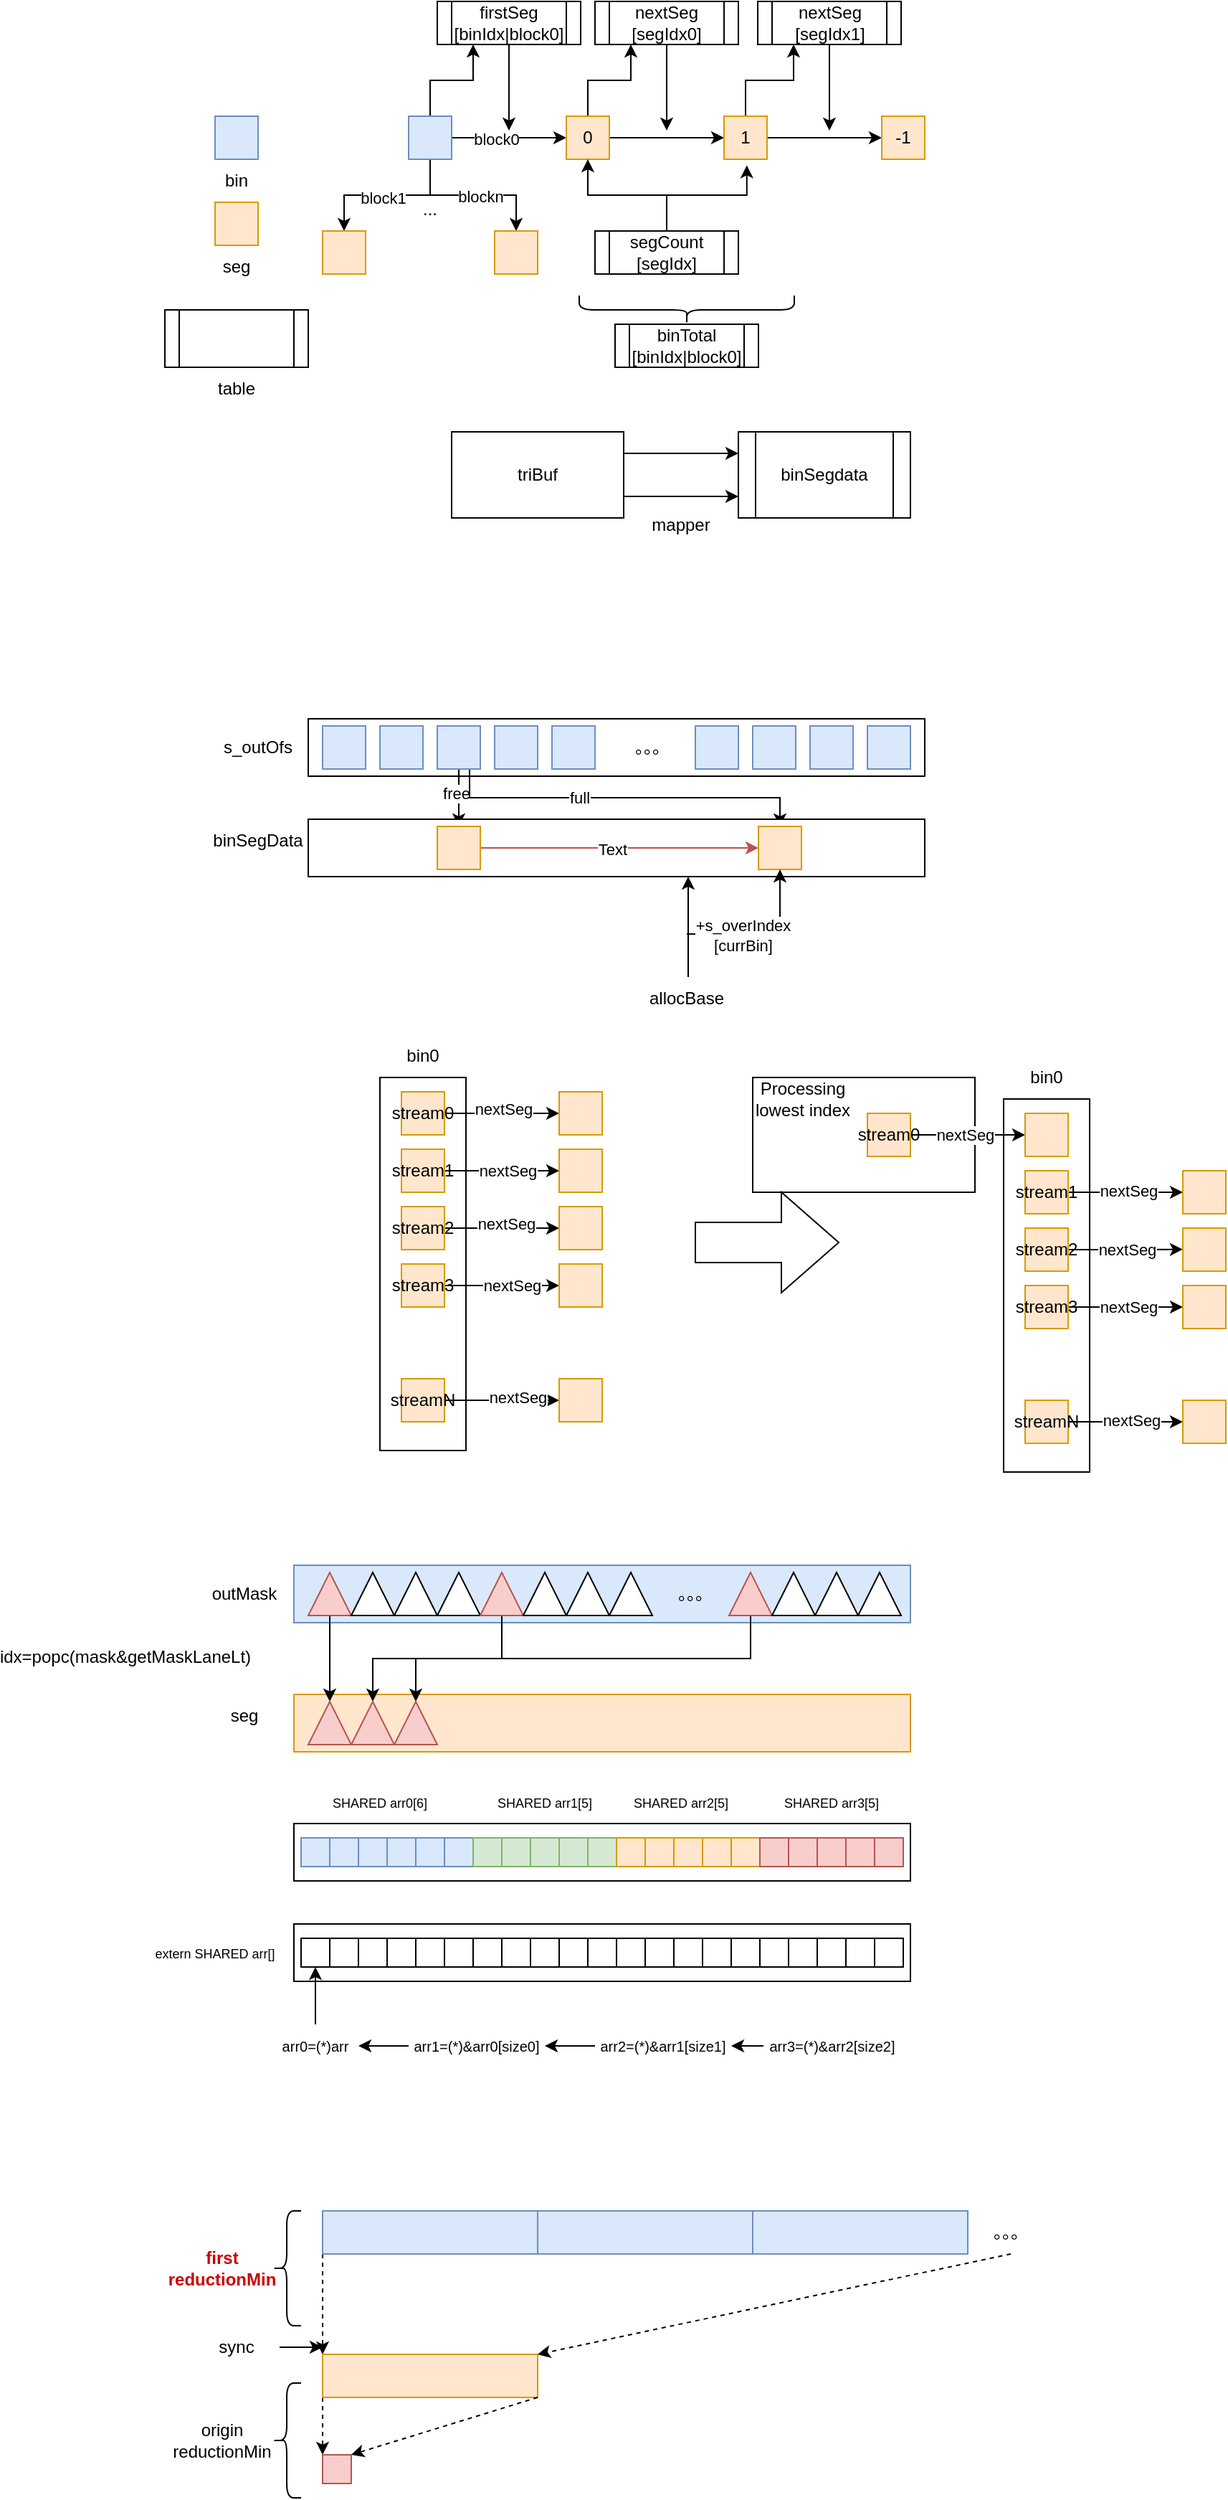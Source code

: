 <mxfile version="24.0.4" type="github">
  <diagram name="第 1 页" id="Jw7tVS_LVLmDtr75cejy">
    <mxGraphModel dx="1692" dy="490" grid="1" gridSize="10" guides="1" tooltips="1" connect="1" arrows="1" fold="1" page="1" pageScale="1" pageWidth="827" pageHeight="1169" math="0" shadow="0">
      <root>
        <mxCell id="0" />
        <mxCell id="1" parent="0" />
        <mxCell id="Td1vDn9h-b1BhkTiUKK3-1" value="" style="rounded=0;whiteSpace=wrap;html=1;fillColor=#ffe6cc;strokeColor=#d79b00;" parent="1" vertex="1">
          <mxGeometry x="90" y="1180" width="430" height="40" as="geometry" />
        </mxCell>
        <mxCell id="SiZdVVhCGkmTTTWQaCTQ-135" value="" style="rounded=0;whiteSpace=wrap;html=1;" parent="1" vertex="1">
          <mxGeometry x="410" y="750" width="155" height="80" as="geometry" />
        </mxCell>
        <mxCell id="SiZdVVhCGkmTTTWQaCTQ-3" value="" style="group" parent="1" vertex="1" connectable="0">
          <mxGeometry x="20" y="80" width="60" height="60" as="geometry" />
        </mxCell>
        <mxCell id="SiZdVVhCGkmTTTWQaCTQ-1" value="" style="rounded=0;whiteSpace=wrap;html=1;fillColor=#dae8fc;strokeColor=#6c8ebf;" parent="SiZdVVhCGkmTTTWQaCTQ-3" vertex="1">
          <mxGeometry x="15" width="30" height="30" as="geometry" />
        </mxCell>
        <mxCell id="SiZdVVhCGkmTTTWQaCTQ-2" value="bin" style="text;html=1;align=center;verticalAlign=middle;whiteSpace=wrap;rounded=0;" parent="SiZdVVhCGkmTTTWQaCTQ-3" vertex="1">
          <mxGeometry y="30" width="60" height="30" as="geometry" />
        </mxCell>
        <mxCell id="SiZdVVhCGkmTTTWQaCTQ-7" value="" style="edgeStyle=orthogonalEdgeStyle;rounded=0;orthogonalLoop=1;jettySize=auto;html=1;" parent="1" source="SiZdVVhCGkmTTTWQaCTQ-4" target="SiZdVVhCGkmTTTWQaCTQ-6" edge="1">
          <mxGeometry relative="1" as="geometry" />
        </mxCell>
        <mxCell id="SiZdVVhCGkmTTTWQaCTQ-15" value="block0" style="edgeLabel;html=1;align=center;verticalAlign=middle;resizable=0;points=[];" parent="SiZdVVhCGkmTTTWQaCTQ-7" vertex="1" connectable="0">
          <mxGeometry x="-0.222" y="-1" relative="1" as="geometry">
            <mxPoint as="offset" />
          </mxGeometry>
        </mxCell>
        <mxCell id="SiZdVVhCGkmTTTWQaCTQ-9" value="" style="edgeStyle=orthogonalEdgeStyle;rounded=0;orthogonalLoop=1;jettySize=auto;html=1;exitX=0.5;exitY=1;exitDx=0;exitDy=0;" parent="1" source="SiZdVVhCGkmTTTWQaCTQ-4" target="SiZdVVhCGkmTTTWQaCTQ-8" edge="1">
          <mxGeometry relative="1" as="geometry" />
        </mxCell>
        <mxCell id="SiZdVVhCGkmTTTWQaCTQ-17" value="block1" style="edgeLabel;html=1;align=center;verticalAlign=middle;resizable=0;points=[];" parent="SiZdVVhCGkmTTTWQaCTQ-9" vertex="1" connectable="0">
          <mxGeometry x="0.055" y="2" relative="1" as="geometry">
            <mxPoint as="offset" />
          </mxGeometry>
        </mxCell>
        <mxCell id="SiZdVVhCGkmTTTWQaCTQ-11" style="edgeStyle=orthogonalEdgeStyle;rounded=0;orthogonalLoop=1;jettySize=auto;html=1;exitX=0.5;exitY=1;exitDx=0;exitDy=0;entryX=0.5;entryY=0;entryDx=0;entryDy=0;" parent="1" source="SiZdVVhCGkmTTTWQaCTQ-4" target="SiZdVVhCGkmTTTWQaCTQ-10" edge="1">
          <mxGeometry relative="1" as="geometry" />
        </mxCell>
        <mxCell id="SiZdVVhCGkmTTTWQaCTQ-16" value="blockn" style="edgeLabel;html=1;align=center;verticalAlign=middle;resizable=0;points=[];" parent="SiZdVVhCGkmTTTWQaCTQ-11" vertex="1" connectable="0">
          <mxGeometry x="0.084" y="-1" relative="1" as="geometry">
            <mxPoint as="offset" />
          </mxGeometry>
        </mxCell>
        <mxCell id="SiZdVVhCGkmTTTWQaCTQ-28" style="edgeStyle=orthogonalEdgeStyle;rounded=0;orthogonalLoop=1;jettySize=auto;html=1;exitX=0.5;exitY=0;exitDx=0;exitDy=0;entryX=0.25;entryY=1;entryDx=0;entryDy=0;" parent="1" source="SiZdVVhCGkmTTTWQaCTQ-4" target="SiZdVVhCGkmTTTWQaCTQ-23" edge="1">
          <mxGeometry relative="1" as="geometry" />
        </mxCell>
        <mxCell id="SiZdVVhCGkmTTTWQaCTQ-4" value="" style="rounded=0;whiteSpace=wrap;html=1;fillColor=#dae8fc;strokeColor=#6c8ebf;" parent="1" vertex="1">
          <mxGeometry x="170" y="80" width="30" height="30" as="geometry" />
        </mxCell>
        <mxCell id="SiZdVVhCGkmTTTWQaCTQ-20" value="" style="edgeStyle=orthogonalEdgeStyle;rounded=0;orthogonalLoop=1;jettySize=auto;html=1;" parent="1" source="SiZdVVhCGkmTTTWQaCTQ-6" target="SiZdVVhCGkmTTTWQaCTQ-19" edge="1">
          <mxGeometry relative="1" as="geometry" />
        </mxCell>
        <mxCell id="SiZdVVhCGkmTTTWQaCTQ-30" style="edgeStyle=orthogonalEdgeStyle;rounded=0;orthogonalLoop=1;jettySize=auto;html=1;exitX=0.5;exitY=0;exitDx=0;exitDy=0;entryX=0.25;entryY=1;entryDx=0;entryDy=0;" parent="1" source="SiZdVVhCGkmTTTWQaCTQ-6" target="SiZdVVhCGkmTTTWQaCTQ-29" edge="1">
          <mxGeometry relative="1" as="geometry" />
        </mxCell>
        <mxCell id="SiZdVVhCGkmTTTWQaCTQ-6" value="0" style="rounded=0;whiteSpace=wrap;html=1;fillColor=#ffe6cc;strokeColor=#d79b00;" parent="1" vertex="1">
          <mxGeometry x="280" y="80" width="30" height="30" as="geometry" />
        </mxCell>
        <mxCell id="SiZdVVhCGkmTTTWQaCTQ-8" value="" style="rounded=0;whiteSpace=wrap;html=1;fillColor=#ffe6cc;strokeColor=#d79b00;" parent="1" vertex="1">
          <mxGeometry x="110" y="160" width="30" height="30" as="geometry" />
        </mxCell>
        <mxCell id="SiZdVVhCGkmTTTWQaCTQ-10" value="" style="rounded=0;whiteSpace=wrap;html=1;fillColor=#ffe6cc;strokeColor=#d79b00;" parent="1" vertex="1">
          <mxGeometry x="230" y="160" width="30" height="30" as="geometry" />
        </mxCell>
        <mxCell id="SiZdVVhCGkmTTTWQaCTQ-13" value="" style="rounded=0;whiteSpace=wrap;html=1;fillColor=#ffe6cc;strokeColor=#d79b00;" parent="1" vertex="1">
          <mxGeometry x="35" y="140" width="30" height="30" as="geometry" />
        </mxCell>
        <mxCell id="SiZdVVhCGkmTTTWQaCTQ-14" value="seg" style="text;html=1;align=center;verticalAlign=middle;whiteSpace=wrap;rounded=0;" parent="1" vertex="1">
          <mxGeometry x="20" y="170" width="60" height="30" as="geometry" />
        </mxCell>
        <mxCell id="SiZdVVhCGkmTTTWQaCTQ-18" value="..." style="text;html=1;align=center;verticalAlign=middle;whiteSpace=wrap;rounded=0;" parent="1" vertex="1">
          <mxGeometry x="155" y="130" width="60" height="30" as="geometry" />
        </mxCell>
        <mxCell id="SiZdVVhCGkmTTTWQaCTQ-22" value="" style="edgeStyle=orthogonalEdgeStyle;rounded=0;orthogonalLoop=1;jettySize=auto;html=1;" parent="1" source="SiZdVVhCGkmTTTWQaCTQ-19" target="SiZdVVhCGkmTTTWQaCTQ-21" edge="1">
          <mxGeometry relative="1" as="geometry" />
        </mxCell>
        <mxCell id="SiZdVVhCGkmTTTWQaCTQ-33" style="edgeStyle=orthogonalEdgeStyle;rounded=0;orthogonalLoop=1;jettySize=auto;html=1;exitX=0.5;exitY=0;exitDx=0;exitDy=0;entryX=0.25;entryY=1;entryDx=0;entryDy=0;" parent="1" source="SiZdVVhCGkmTTTWQaCTQ-19" target="SiZdVVhCGkmTTTWQaCTQ-32" edge="1">
          <mxGeometry relative="1" as="geometry" />
        </mxCell>
        <mxCell id="SiZdVVhCGkmTTTWQaCTQ-19" value="1" style="rounded=0;whiteSpace=wrap;html=1;fillColor=#ffe6cc;strokeColor=#d79b00;" parent="1" vertex="1">
          <mxGeometry x="390" y="80" width="30" height="30" as="geometry" />
        </mxCell>
        <mxCell id="SiZdVVhCGkmTTTWQaCTQ-21" value="-1" style="rounded=0;whiteSpace=wrap;html=1;fillColor=#ffe6cc;strokeColor=#d79b00;" parent="1" vertex="1">
          <mxGeometry x="500" y="80" width="30" height="30" as="geometry" />
        </mxCell>
        <mxCell id="SiZdVVhCGkmTTTWQaCTQ-24" style="edgeStyle=orthogonalEdgeStyle;rounded=0;orthogonalLoop=1;jettySize=auto;html=1;" parent="1" source="SiZdVVhCGkmTTTWQaCTQ-23" edge="1">
          <mxGeometry relative="1" as="geometry">
            <mxPoint x="240" y="90" as="targetPoint" />
          </mxGeometry>
        </mxCell>
        <mxCell id="SiZdVVhCGkmTTTWQaCTQ-23" value="firstSeg&lt;br&gt;[binIdx|block0]" style="shape=process;whiteSpace=wrap;html=1;backgroundOutline=1;" parent="1" vertex="1">
          <mxGeometry x="190" width="100" height="30" as="geometry" />
        </mxCell>
        <mxCell id="SiZdVVhCGkmTTTWQaCTQ-31" style="edgeStyle=orthogonalEdgeStyle;rounded=0;orthogonalLoop=1;jettySize=auto;html=1;exitX=0.5;exitY=1;exitDx=0;exitDy=0;" parent="1" source="SiZdVVhCGkmTTTWQaCTQ-29" edge="1">
          <mxGeometry relative="1" as="geometry">
            <mxPoint x="350" y="90" as="targetPoint" />
          </mxGeometry>
        </mxCell>
        <mxCell id="SiZdVVhCGkmTTTWQaCTQ-29" value="nextSeg&lt;br&gt;[segIdx0]" style="shape=process;whiteSpace=wrap;html=1;backgroundOutline=1;" parent="1" vertex="1">
          <mxGeometry x="300" width="100" height="30" as="geometry" />
        </mxCell>
        <mxCell id="SiZdVVhCGkmTTTWQaCTQ-34" style="edgeStyle=orthogonalEdgeStyle;rounded=0;orthogonalLoop=1;jettySize=auto;html=1;" parent="1" source="SiZdVVhCGkmTTTWQaCTQ-32" edge="1">
          <mxGeometry relative="1" as="geometry">
            <mxPoint x="463.5" y="90" as="targetPoint" />
          </mxGeometry>
        </mxCell>
        <mxCell id="SiZdVVhCGkmTTTWQaCTQ-32" value="nextSeg&lt;br&gt;[segIdx1]" style="shape=process;whiteSpace=wrap;html=1;backgroundOutline=1;" parent="1" vertex="1">
          <mxGeometry x="413.5" width="100" height="30" as="geometry" />
        </mxCell>
        <mxCell id="SiZdVVhCGkmTTTWQaCTQ-36" style="edgeStyle=orthogonalEdgeStyle;rounded=0;orthogonalLoop=1;jettySize=auto;html=1;entryX=0.5;entryY=1;entryDx=0;entryDy=0;" parent="1" source="SiZdVVhCGkmTTTWQaCTQ-35" target="SiZdVVhCGkmTTTWQaCTQ-6" edge="1">
          <mxGeometry relative="1" as="geometry" />
        </mxCell>
        <mxCell id="SiZdVVhCGkmTTTWQaCTQ-35" value="segCount&lt;br&gt;[segIdx]" style="shape=process;whiteSpace=wrap;html=1;backgroundOutline=1;" parent="1" vertex="1">
          <mxGeometry x="300" y="160" width="100" height="30" as="geometry" />
        </mxCell>
        <mxCell id="SiZdVVhCGkmTTTWQaCTQ-37" style="edgeStyle=orthogonalEdgeStyle;rounded=0;orthogonalLoop=1;jettySize=auto;html=1;exitX=0.5;exitY=0;exitDx=0;exitDy=0;entryX=0.529;entryY=1.14;entryDx=0;entryDy=0;entryPerimeter=0;" parent="1" source="SiZdVVhCGkmTTTWQaCTQ-35" target="SiZdVVhCGkmTTTWQaCTQ-19" edge="1">
          <mxGeometry relative="1" as="geometry" />
        </mxCell>
        <mxCell id="SiZdVVhCGkmTTTWQaCTQ-41" value="binTotal&lt;br&gt;[binIdx|block0]" style="shape=process;whiteSpace=wrap;html=1;backgroundOutline=1;" parent="1" vertex="1">
          <mxGeometry x="314" y="225" width="100" height="30" as="geometry" />
        </mxCell>
        <mxCell id="SiZdVVhCGkmTTTWQaCTQ-42" value="" style="shape=curlyBracket;whiteSpace=wrap;html=1;rounded=1;flipH=1;labelPosition=right;verticalLabelPosition=middle;align=left;verticalAlign=middle;rotation=90;" parent="1" vertex="1">
          <mxGeometry x="354" y="140" width="20" height="150" as="geometry" />
        </mxCell>
        <mxCell id="SiZdVVhCGkmTTTWQaCTQ-45" style="edgeStyle=orthogonalEdgeStyle;rounded=0;orthogonalLoop=1;jettySize=auto;html=1;exitX=1;exitY=0.25;exitDx=0;exitDy=0;entryX=0;entryY=0.25;entryDx=0;entryDy=0;" parent="1" source="SiZdVVhCGkmTTTWQaCTQ-43" edge="1">
          <mxGeometry relative="1" as="geometry">
            <mxPoint x="400" y="315" as="targetPoint" />
          </mxGeometry>
        </mxCell>
        <mxCell id="SiZdVVhCGkmTTTWQaCTQ-46" style="edgeStyle=orthogonalEdgeStyle;rounded=0;orthogonalLoop=1;jettySize=auto;html=1;exitX=1;exitY=0.75;exitDx=0;exitDy=0;" parent="1" source="SiZdVVhCGkmTTTWQaCTQ-43" edge="1">
          <mxGeometry relative="1" as="geometry">
            <mxPoint x="400" y="345" as="targetPoint" />
          </mxGeometry>
        </mxCell>
        <mxCell id="SiZdVVhCGkmTTTWQaCTQ-43" value="triBuf" style="rounded=0;whiteSpace=wrap;html=1;" parent="1" vertex="1">
          <mxGeometry x="200" y="300" width="120" height="60" as="geometry" />
        </mxCell>
        <mxCell id="SiZdVVhCGkmTTTWQaCTQ-47" value="mapper" style="text;html=1;align=center;verticalAlign=middle;whiteSpace=wrap;rounded=0;" parent="1" vertex="1">
          <mxGeometry x="330" y="350" width="60" height="30" as="geometry" />
        </mxCell>
        <mxCell id="SiZdVVhCGkmTTTWQaCTQ-48" value="binSegdata" style="shape=process;whiteSpace=wrap;html=1;backgroundOutline=1;" parent="1" vertex="1">
          <mxGeometry x="400" y="300" width="120" height="60" as="geometry" />
        </mxCell>
        <mxCell id="SiZdVVhCGkmTTTWQaCTQ-49" value="" style="shape=process;whiteSpace=wrap;html=1;backgroundOutline=1;" parent="1" vertex="1">
          <mxGeometry y="215" width="100" height="40" as="geometry" />
        </mxCell>
        <mxCell id="SiZdVVhCGkmTTTWQaCTQ-50" value="table" style="text;html=1;align=center;verticalAlign=middle;whiteSpace=wrap;rounded=0;" parent="1" vertex="1">
          <mxGeometry x="20" y="255" width="60" height="30" as="geometry" />
        </mxCell>
        <mxCell id="SiZdVVhCGkmTTTWQaCTQ-51" value="" style="rounded=0;whiteSpace=wrap;html=1;fillColor=#dae8fc;strokeColor=#6c8ebf;" parent="1" vertex="1">
          <mxGeometry x="90" y="1090" width="430" height="40" as="geometry" />
        </mxCell>
        <mxCell id="Td1vDn9h-b1BhkTiUKK3-6" style="edgeStyle=orthogonalEdgeStyle;rounded=0;orthogonalLoop=1;jettySize=auto;html=1;exitX=0;exitY=0.5;exitDx=0;exitDy=0;entryX=1;entryY=0.5;entryDx=0;entryDy=0;" parent="1" source="SiZdVVhCGkmTTTWQaCTQ-52" target="Td1vDn9h-b1BhkTiUKK3-2" edge="1">
          <mxGeometry relative="1" as="geometry" />
        </mxCell>
        <mxCell id="SiZdVVhCGkmTTTWQaCTQ-52" value="" style="triangle;whiteSpace=wrap;html=1;rotation=-90;fillColor=#f8cecc;strokeColor=#b85450;" parent="1" vertex="1">
          <mxGeometry x="100" y="1095" width="30" height="30" as="geometry" />
        </mxCell>
        <mxCell id="SiZdVVhCGkmTTTWQaCTQ-53" value="" style="triangle;whiteSpace=wrap;html=1;rotation=-90;" parent="1" vertex="1">
          <mxGeometry x="130" y="1095" width="30" height="30" as="geometry" />
        </mxCell>
        <mxCell id="SiZdVVhCGkmTTTWQaCTQ-54" value="" style="triangle;whiteSpace=wrap;html=1;rotation=-90;" parent="1" vertex="1">
          <mxGeometry x="160" y="1095" width="30" height="30" as="geometry" />
        </mxCell>
        <mxCell id="SiZdVVhCGkmTTTWQaCTQ-55" value="" style="triangle;whiteSpace=wrap;html=1;rotation=-90;" parent="1" vertex="1">
          <mxGeometry x="190" y="1095" width="30" height="30" as="geometry" />
        </mxCell>
        <mxCell id="Td1vDn9h-b1BhkTiUKK3-7" style="edgeStyle=orthogonalEdgeStyle;rounded=0;orthogonalLoop=1;jettySize=auto;html=1;exitX=0;exitY=0.5;exitDx=0;exitDy=0;entryX=1;entryY=0.5;entryDx=0;entryDy=0;" parent="1" source="SiZdVVhCGkmTTTWQaCTQ-56" target="Td1vDn9h-b1BhkTiUKK3-3" edge="1">
          <mxGeometry relative="1" as="geometry" />
        </mxCell>
        <mxCell id="SiZdVVhCGkmTTTWQaCTQ-56" value="" style="triangle;whiteSpace=wrap;html=1;rotation=-90;fillColor=#f8cecc;strokeColor=#b85450;" parent="1" vertex="1">
          <mxGeometry x="220" y="1095" width="30" height="30" as="geometry" />
        </mxCell>
        <mxCell id="SiZdVVhCGkmTTTWQaCTQ-57" value="" style="triangle;whiteSpace=wrap;html=1;rotation=-90;" parent="1" vertex="1">
          <mxGeometry x="250" y="1095" width="30" height="30" as="geometry" />
        </mxCell>
        <mxCell id="SiZdVVhCGkmTTTWQaCTQ-58" value="" style="triangle;whiteSpace=wrap;html=1;rotation=-90;" parent="1" vertex="1">
          <mxGeometry x="280" y="1095" width="30" height="30" as="geometry" />
        </mxCell>
        <mxCell id="SiZdVVhCGkmTTTWQaCTQ-59" value="" style="triangle;whiteSpace=wrap;html=1;rotation=-90;" parent="1" vertex="1">
          <mxGeometry x="310" y="1095" width="30" height="30" as="geometry" />
        </mxCell>
        <mxCell id="Td1vDn9h-b1BhkTiUKK3-8" style="edgeStyle=orthogonalEdgeStyle;rounded=0;orthogonalLoop=1;jettySize=auto;html=1;exitX=0;exitY=0.5;exitDx=0;exitDy=0;entryX=1;entryY=0.5;entryDx=0;entryDy=0;" parent="1" source="SiZdVVhCGkmTTTWQaCTQ-60" target="Td1vDn9h-b1BhkTiUKK3-4" edge="1">
          <mxGeometry relative="1" as="geometry" />
        </mxCell>
        <mxCell id="SiZdVVhCGkmTTTWQaCTQ-60" value="" style="triangle;whiteSpace=wrap;html=1;rotation=-90;fillColor=#f8cecc;strokeColor=#b85450;" parent="1" vertex="1">
          <mxGeometry x="393.5" y="1095" width="30" height="30" as="geometry" />
        </mxCell>
        <mxCell id="SiZdVVhCGkmTTTWQaCTQ-61" value="" style="triangle;whiteSpace=wrap;html=1;rotation=-90;" parent="1" vertex="1">
          <mxGeometry x="423.5" y="1095" width="30" height="30" as="geometry" />
        </mxCell>
        <mxCell id="SiZdVVhCGkmTTTWQaCTQ-62" value="" style="triangle;whiteSpace=wrap;html=1;rotation=-90;" parent="1" vertex="1">
          <mxGeometry x="453.5" y="1095" width="30" height="30" as="geometry" />
        </mxCell>
        <mxCell id="SiZdVVhCGkmTTTWQaCTQ-63" value="" style="triangle;whiteSpace=wrap;html=1;rotation=-90;" parent="1" vertex="1">
          <mxGeometry x="483.5" y="1095" width="30" height="30" as="geometry" />
        </mxCell>
        <mxCell id="SiZdVVhCGkmTTTWQaCTQ-64" value="。。。" style="text;html=1;align=center;verticalAlign=middle;whiteSpace=wrap;rounded=0;" parent="1" vertex="1">
          <mxGeometry x="340" y="1095" width="60" height="30" as="geometry" />
        </mxCell>
        <mxCell id="SiZdVVhCGkmTTTWQaCTQ-65" value="" style="rounded=0;whiteSpace=wrap;html=1;" parent="1" vertex="1">
          <mxGeometry x="100" y="500" width="430" height="40" as="geometry" />
        </mxCell>
        <mxCell id="SiZdVVhCGkmTTTWQaCTQ-66" value="" style="rounded=0;whiteSpace=wrap;html=1;fillColor=#dae8fc;strokeColor=#6c8ebf;" parent="1" vertex="1">
          <mxGeometry x="110" y="505" width="30" height="30" as="geometry" />
        </mxCell>
        <mxCell id="SiZdVVhCGkmTTTWQaCTQ-67" value="" style="rounded=0;whiteSpace=wrap;html=1;fillColor=#dae8fc;strokeColor=#6c8ebf;" parent="1" vertex="1">
          <mxGeometry x="150" y="505" width="30" height="30" as="geometry" />
        </mxCell>
        <mxCell id="SiZdVVhCGkmTTTWQaCTQ-83" style="edgeStyle=orthogonalEdgeStyle;rounded=0;orthogonalLoop=1;jettySize=auto;html=1;exitX=0.5;exitY=1;exitDx=0;exitDy=0;entryX=0.5;entryY=0;entryDx=0;entryDy=0;" parent="1" source="SiZdVVhCGkmTTTWQaCTQ-68" target="SiZdVVhCGkmTTTWQaCTQ-81" edge="1">
          <mxGeometry relative="1" as="geometry" />
        </mxCell>
        <mxCell id="SiZdVVhCGkmTTTWQaCTQ-85" value="free" style="edgeLabel;html=1;align=center;verticalAlign=middle;resizable=0;points=[];" parent="SiZdVVhCGkmTTTWQaCTQ-83" vertex="1" connectable="0">
          <mxGeometry x="-0.159" y="-2" relative="1" as="geometry">
            <mxPoint as="offset" />
          </mxGeometry>
        </mxCell>
        <mxCell id="SiZdVVhCGkmTTTWQaCTQ-84" style="edgeStyle=orthogonalEdgeStyle;rounded=0;orthogonalLoop=1;jettySize=auto;html=1;exitX=0.75;exitY=1;exitDx=0;exitDy=0;entryX=0.5;entryY=0;entryDx=0;entryDy=0;" parent="1" source="SiZdVVhCGkmTTTWQaCTQ-68" target="SiZdVVhCGkmTTTWQaCTQ-82" edge="1">
          <mxGeometry relative="1" as="geometry" />
        </mxCell>
        <mxCell id="SiZdVVhCGkmTTTWQaCTQ-86" value="full" style="edgeLabel;html=1;align=center;verticalAlign=middle;resizable=0;points=[];" parent="SiZdVVhCGkmTTTWQaCTQ-84" vertex="1" connectable="0">
          <mxGeometry x="-0.252" relative="1" as="geometry">
            <mxPoint as="offset" />
          </mxGeometry>
        </mxCell>
        <mxCell id="SiZdVVhCGkmTTTWQaCTQ-68" value="" style="rounded=0;whiteSpace=wrap;html=1;fillColor=#dae8fc;strokeColor=#6c8ebf;" parent="1" vertex="1">
          <mxGeometry x="190" y="505" width="30" height="30" as="geometry" />
        </mxCell>
        <mxCell id="SiZdVVhCGkmTTTWQaCTQ-69" value="" style="rounded=0;whiteSpace=wrap;html=1;fillColor=#dae8fc;strokeColor=#6c8ebf;" parent="1" vertex="1">
          <mxGeometry x="230" y="505" width="30" height="30" as="geometry" />
        </mxCell>
        <mxCell id="SiZdVVhCGkmTTTWQaCTQ-70" value="" style="rounded=0;whiteSpace=wrap;html=1;fillColor=#dae8fc;strokeColor=#6c8ebf;" parent="1" vertex="1">
          <mxGeometry x="270" y="505" width="30" height="30" as="geometry" />
        </mxCell>
        <mxCell id="SiZdVVhCGkmTTTWQaCTQ-71" value="。。。" style="text;html=1;align=center;verticalAlign=middle;whiteSpace=wrap;rounded=0;" parent="1" vertex="1">
          <mxGeometry x="310" y="505" width="60" height="30" as="geometry" />
        </mxCell>
        <mxCell id="SiZdVVhCGkmTTTWQaCTQ-75" value="" style="rounded=0;whiteSpace=wrap;html=1;fillColor=#dae8fc;strokeColor=#6c8ebf;" parent="1" vertex="1">
          <mxGeometry x="370" y="505" width="30" height="30" as="geometry" />
        </mxCell>
        <mxCell id="SiZdVVhCGkmTTTWQaCTQ-76" value="" style="rounded=0;whiteSpace=wrap;html=1;fillColor=#dae8fc;strokeColor=#6c8ebf;" parent="1" vertex="1">
          <mxGeometry x="410" y="505" width="30" height="30" as="geometry" />
        </mxCell>
        <mxCell id="SiZdVVhCGkmTTTWQaCTQ-77" value="" style="rounded=0;whiteSpace=wrap;html=1;fillColor=#dae8fc;strokeColor=#6c8ebf;" parent="1" vertex="1">
          <mxGeometry x="450" y="505" width="30" height="30" as="geometry" />
        </mxCell>
        <mxCell id="SiZdVVhCGkmTTTWQaCTQ-78" value="" style="rounded=0;whiteSpace=wrap;html=1;fillColor=#dae8fc;strokeColor=#6c8ebf;" parent="1" vertex="1">
          <mxGeometry x="490" y="505" width="30" height="30" as="geometry" />
        </mxCell>
        <mxCell id="SiZdVVhCGkmTTTWQaCTQ-80" value="" style="rounded=0;whiteSpace=wrap;html=1;" parent="1" vertex="1">
          <mxGeometry x="100" y="570" width="430" height="40" as="geometry" />
        </mxCell>
        <mxCell id="SiZdVVhCGkmTTTWQaCTQ-160" style="edgeStyle=orthogonalEdgeStyle;rounded=0;orthogonalLoop=1;jettySize=auto;html=1;exitX=1;exitY=0.5;exitDx=0;exitDy=0;fillColor=#f8cecc;strokeColor=#b85450;" parent="1" source="SiZdVVhCGkmTTTWQaCTQ-81" target="SiZdVVhCGkmTTTWQaCTQ-82" edge="1">
          <mxGeometry relative="1" as="geometry" />
        </mxCell>
        <mxCell id="SiZdVVhCGkmTTTWQaCTQ-161" value="Text" style="edgeLabel;html=1;align=center;verticalAlign=middle;resizable=0;points=[];" parent="SiZdVVhCGkmTTTWQaCTQ-160" vertex="1" connectable="0">
          <mxGeometry x="-0.051" y="-1" relative="1" as="geometry">
            <mxPoint as="offset" />
          </mxGeometry>
        </mxCell>
        <mxCell id="SiZdVVhCGkmTTTWQaCTQ-81" value="" style="rounded=0;whiteSpace=wrap;html=1;fillColor=#ffe6cc;strokeColor=#d79b00;" parent="1" vertex="1">
          <mxGeometry x="190" y="575" width="30" height="30" as="geometry" />
        </mxCell>
        <mxCell id="SiZdVVhCGkmTTTWQaCTQ-82" value="" style="rounded=0;whiteSpace=wrap;html=1;fillColor=#ffe6cc;strokeColor=#d79b00;" parent="1" vertex="1">
          <mxGeometry x="414" y="575" width="30" height="30" as="geometry" />
        </mxCell>
        <mxCell id="SiZdVVhCGkmTTTWQaCTQ-87" value="" style="endArrow=classic;html=1;rounded=0;" parent="1" edge="1">
          <mxGeometry width="50" height="50" relative="1" as="geometry">
            <mxPoint x="365" y="680" as="sourcePoint" />
            <mxPoint x="365" y="610" as="targetPoint" />
          </mxGeometry>
        </mxCell>
        <mxCell id="SiZdVVhCGkmTTTWQaCTQ-90" style="edgeStyle=orthogonalEdgeStyle;rounded=0;orthogonalLoop=1;jettySize=auto;html=1;" parent="1" target="SiZdVVhCGkmTTTWQaCTQ-82" edge="1">
          <mxGeometry relative="1" as="geometry">
            <mxPoint x="364" y="650" as="sourcePoint" />
          </mxGeometry>
        </mxCell>
        <mxCell id="SiZdVVhCGkmTTTWQaCTQ-91" value="+s_overIndex&lt;br&gt;[currBin]" style="edgeLabel;html=1;align=center;verticalAlign=middle;resizable=0;points=[];" parent="SiZdVVhCGkmTTTWQaCTQ-90" vertex="1" connectable="0">
          <mxGeometry x="-0.29" relative="1" as="geometry">
            <mxPoint as="offset" />
          </mxGeometry>
        </mxCell>
        <mxCell id="SiZdVVhCGkmTTTWQaCTQ-88" value="allocBase" style="text;html=1;align=center;verticalAlign=middle;whiteSpace=wrap;rounded=0;" parent="1" vertex="1">
          <mxGeometry x="334" y="680" width="60" height="30" as="geometry" />
        </mxCell>
        <mxCell id="SiZdVVhCGkmTTTWQaCTQ-92" value="binSegData" style="text;html=1;align=center;verticalAlign=middle;whiteSpace=wrap;rounded=0;" parent="1" vertex="1">
          <mxGeometry x="35" y="570" width="60" height="30" as="geometry" />
        </mxCell>
        <mxCell id="SiZdVVhCGkmTTTWQaCTQ-93" value="s_outOfs" style="text;html=1;align=center;verticalAlign=middle;whiteSpace=wrap;rounded=0;" parent="1" vertex="1">
          <mxGeometry x="35" y="505" width="60" height="30" as="geometry" />
        </mxCell>
        <mxCell id="SiZdVVhCGkmTTTWQaCTQ-94" value="" style="rounded=0;whiteSpace=wrap;html=1;" parent="1" vertex="1">
          <mxGeometry x="150" y="750" width="60" height="260" as="geometry" />
        </mxCell>
        <mxCell id="SiZdVVhCGkmTTTWQaCTQ-95" value="bin0" style="text;html=1;align=center;verticalAlign=middle;whiteSpace=wrap;rounded=0;" parent="1" vertex="1">
          <mxGeometry x="150" y="720" width="60" height="30" as="geometry" />
        </mxCell>
        <mxCell id="SiZdVVhCGkmTTTWQaCTQ-104" value="" style="edgeStyle=orthogonalEdgeStyle;rounded=0;orthogonalLoop=1;jettySize=auto;html=1;" parent="1" source="SiZdVVhCGkmTTTWQaCTQ-96" target="SiZdVVhCGkmTTTWQaCTQ-103" edge="1">
          <mxGeometry relative="1" as="geometry" />
        </mxCell>
        <mxCell id="SiZdVVhCGkmTTTWQaCTQ-164" value="nextSeg" style="edgeLabel;html=1;align=center;verticalAlign=middle;resizable=0;points=[];" parent="SiZdVVhCGkmTTTWQaCTQ-104" vertex="1" connectable="0">
          <mxGeometry x="0.014" y="3" relative="1" as="geometry">
            <mxPoint as="offset" />
          </mxGeometry>
        </mxCell>
        <mxCell id="SiZdVVhCGkmTTTWQaCTQ-96" value="stream0" style="rounded=0;whiteSpace=wrap;html=1;fillColor=#ffe6cc;strokeColor=#d79b00;" parent="1" vertex="1">
          <mxGeometry x="165" y="760" width="30" height="30" as="geometry" />
        </mxCell>
        <mxCell id="SiZdVVhCGkmTTTWQaCTQ-109" style="edgeStyle=orthogonalEdgeStyle;rounded=0;orthogonalLoop=1;jettySize=auto;html=1;" parent="1" source="SiZdVVhCGkmTTTWQaCTQ-97" target="SiZdVVhCGkmTTTWQaCTQ-108" edge="1">
          <mxGeometry relative="1" as="geometry" />
        </mxCell>
        <mxCell id="SiZdVVhCGkmTTTWQaCTQ-165" value="nextSeg" style="edgeLabel;html=1;align=center;verticalAlign=middle;resizable=0;points=[];" parent="SiZdVVhCGkmTTTWQaCTQ-109" vertex="1" connectable="0">
          <mxGeometry x="0.1" relative="1" as="geometry">
            <mxPoint as="offset" />
          </mxGeometry>
        </mxCell>
        <mxCell id="SiZdVVhCGkmTTTWQaCTQ-97" value="stream1" style="rounded=0;whiteSpace=wrap;html=1;fillColor=#ffe6cc;strokeColor=#d79b00;" parent="1" vertex="1">
          <mxGeometry x="165" y="800" width="30" height="30" as="geometry" />
        </mxCell>
        <mxCell id="SiZdVVhCGkmTTTWQaCTQ-110" style="edgeStyle=orthogonalEdgeStyle;rounded=0;orthogonalLoop=1;jettySize=auto;html=1;exitX=1;exitY=0.5;exitDx=0;exitDy=0;entryX=0;entryY=0.5;entryDx=0;entryDy=0;" parent="1" source="SiZdVVhCGkmTTTWQaCTQ-98" target="SiZdVVhCGkmTTTWQaCTQ-111" edge="1">
          <mxGeometry relative="1" as="geometry">
            <mxPoint x="270" y="855" as="targetPoint" />
          </mxGeometry>
        </mxCell>
        <mxCell id="SiZdVVhCGkmTTTWQaCTQ-166" value="nextSeg" style="edgeLabel;html=1;align=center;verticalAlign=middle;resizable=0;points=[];" parent="SiZdVVhCGkmTTTWQaCTQ-110" vertex="1" connectable="0">
          <mxGeometry x="0.071" y="3" relative="1" as="geometry">
            <mxPoint as="offset" />
          </mxGeometry>
        </mxCell>
        <mxCell id="SiZdVVhCGkmTTTWQaCTQ-98" value="stream2" style="rounded=0;whiteSpace=wrap;html=1;fillColor=#ffe6cc;strokeColor=#d79b00;" parent="1" vertex="1">
          <mxGeometry x="165" y="840" width="30" height="30" as="geometry" />
        </mxCell>
        <mxCell id="SiZdVVhCGkmTTTWQaCTQ-113" style="edgeStyle=orthogonalEdgeStyle;rounded=0;orthogonalLoop=1;jettySize=auto;html=1;" parent="1" source="SiZdVVhCGkmTTTWQaCTQ-99" target="SiZdVVhCGkmTTTWQaCTQ-112" edge="1">
          <mxGeometry relative="1" as="geometry" />
        </mxCell>
        <mxCell id="SiZdVVhCGkmTTTWQaCTQ-167" value="nextSeg" style="edgeLabel;html=1;align=center;verticalAlign=middle;resizable=0;points=[];" parent="SiZdVVhCGkmTTTWQaCTQ-113" vertex="1" connectable="0">
          <mxGeometry x="0.157" relative="1" as="geometry">
            <mxPoint as="offset" />
          </mxGeometry>
        </mxCell>
        <mxCell id="SiZdVVhCGkmTTTWQaCTQ-99" value="stream3" style="rounded=0;whiteSpace=wrap;html=1;fillColor=#ffe6cc;strokeColor=#d79b00;" parent="1" vertex="1">
          <mxGeometry x="165" y="880" width="30" height="30" as="geometry" />
        </mxCell>
        <mxCell id="SiZdVVhCGkmTTTWQaCTQ-115" value="" style="edgeStyle=orthogonalEdgeStyle;rounded=0;orthogonalLoop=1;jettySize=auto;html=1;" parent="1" source="SiZdVVhCGkmTTTWQaCTQ-100" target="SiZdVVhCGkmTTTWQaCTQ-114" edge="1">
          <mxGeometry relative="1" as="geometry" />
        </mxCell>
        <mxCell id="SiZdVVhCGkmTTTWQaCTQ-168" value="nextSeg" style="edgeLabel;html=1;align=center;verticalAlign=middle;resizable=0;points=[];" parent="SiZdVVhCGkmTTTWQaCTQ-115" vertex="1" connectable="0">
          <mxGeometry x="0.257" y="2" relative="1" as="geometry">
            <mxPoint as="offset" />
          </mxGeometry>
        </mxCell>
        <mxCell id="SiZdVVhCGkmTTTWQaCTQ-100" value="streamN" style="rounded=0;whiteSpace=wrap;html=1;fillColor=#ffe6cc;strokeColor=#d79b00;" parent="1" vertex="1">
          <mxGeometry x="165" y="960" width="30" height="30" as="geometry" />
        </mxCell>
        <mxCell id="SiZdVVhCGkmTTTWQaCTQ-103" value="" style="rounded=0;whiteSpace=wrap;html=1;fillColor=#ffe6cc;strokeColor=#d79b00;" parent="1" vertex="1">
          <mxGeometry x="275" y="760" width="30" height="30" as="geometry" />
        </mxCell>
        <mxCell id="SiZdVVhCGkmTTTWQaCTQ-108" value="" style="rounded=0;whiteSpace=wrap;html=1;fillColor=#ffe6cc;strokeColor=#d79b00;" parent="1" vertex="1">
          <mxGeometry x="275" y="800" width="30" height="30" as="geometry" />
        </mxCell>
        <mxCell id="SiZdVVhCGkmTTTWQaCTQ-111" value="" style="rounded=0;whiteSpace=wrap;html=1;fillColor=#ffe6cc;strokeColor=#d79b00;" parent="1" vertex="1">
          <mxGeometry x="275" y="840" width="30" height="30" as="geometry" />
        </mxCell>
        <mxCell id="SiZdVVhCGkmTTTWQaCTQ-112" value="" style="rounded=0;whiteSpace=wrap;html=1;fillColor=#ffe6cc;strokeColor=#d79b00;" parent="1" vertex="1">
          <mxGeometry x="275" y="880" width="30" height="30" as="geometry" />
        </mxCell>
        <mxCell id="SiZdVVhCGkmTTTWQaCTQ-114" value="" style="rounded=0;whiteSpace=wrap;html=1;fillColor=#ffe6cc;strokeColor=#d79b00;" parent="1" vertex="1">
          <mxGeometry x="275" y="960" width="30" height="30" as="geometry" />
        </mxCell>
        <mxCell id="SiZdVVhCGkmTTTWQaCTQ-116" value="" style="html=1;shadow=0;dashed=0;align=center;verticalAlign=middle;shape=mxgraph.arrows2.arrow;dy=0.6;dx=40;notch=0;" parent="1" vertex="1">
          <mxGeometry x="370" y="830" width="100" height="70" as="geometry" />
        </mxCell>
        <mxCell id="SiZdVVhCGkmTTTWQaCTQ-117" value="" style="rounded=0;whiteSpace=wrap;html=1;" parent="1" vertex="1">
          <mxGeometry x="585" y="765" width="60" height="260" as="geometry" />
        </mxCell>
        <mxCell id="SiZdVVhCGkmTTTWQaCTQ-118" value="bin0" style="text;html=1;align=center;verticalAlign=middle;whiteSpace=wrap;rounded=0;" parent="1" vertex="1">
          <mxGeometry x="585" y="735" width="60" height="30" as="geometry" />
        </mxCell>
        <mxCell id="SiZdVVhCGkmTTTWQaCTQ-119" value="" style="edgeStyle=orthogonalEdgeStyle;rounded=0;orthogonalLoop=1;jettySize=auto;html=1;" parent="1" source="SiZdVVhCGkmTTTWQaCTQ-120" target="SiZdVVhCGkmTTTWQaCTQ-129" edge="1">
          <mxGeometry relative="1" as="geometry" />
        </mxCell>
        <mxCell id="SiZdVVhCGkmTTTWQaCTQ-170" value="nextSeg" style="edgeLabel;html=1;align=center;verticalAlign=middle;resizable=0;points=[];" parent="SiZdVVhCGkmTTTWQaCTQ-119" vertex="1" connectable="0">
          <mxGeometry x="-0.054" relative="1" as="geometry">
            <mxPoint as="offset" />
          </mxGeometry>
        </mxCell>
        <mxCell id="SiZdVVhCGkmTTTWQaCTQ-120" value="stream0" style="rounded=0;whiteSpace=wrap;html=1;fillColor=#ffe6cc;strokeColor=#d79b00;" parent="1" vertex="1">
          <mxGeometry x="490" y="775" width="30" height="30" as="geometry" />
        </mxCell>
        <mxCell id="SiZdVVhCGkmTTTWQaCTQ-121" style="edgeStyle=orthogonalEdgeStyle;rounded=0;orthogonalLoop=1;jettySize=auto;html=1;" parent="1" source="SiZdVVhCGkmTTTWQaCTQ-122" target="SiZdVVhCGkmTTTWQaCTQ-130" edge="1">
          <mxGeometry relative="1" as="geometry" />
        </mxCell>
        <mxCell id="SiZdVVhCGkmTTTWQaCTQ-169" value="nextSeg" style="edgeLabel;html=1;align=center;verticalAlign=middle;resizable=0;points=[];" parent="SiZdVVhCGkmTTTWQaCTQ-121" vertex="1" connectable="0">
          <mxGeometry x="0.039" y="1" relative="1" as="geometry">
            <mxPoint as="offset" />
          </mxGeometry>
        </mxCell>
        <mxCell id="SiZdVVhCGkmTTTWQaCTQ-122" value="stream1" style="rounded=0;whiteSpace=wrap;html=1;fillColor=#ffe6cc;strokeColor=#d79b00;" parent="1" vertex="1">
          <mxGeometry x="600" y="815" width="30" height="30" as="geometry" />
        </mxCell>
        <mxCell id="SiZdVVhCGkmTTTWQaCTQ-123" style="edgeStyle=orthogonalEdgeStyle;rounded=0;orthogonalLoop=1;jettySize=auto;html=1;exitX=1;exitY=0.5;exitDx=0;exitDy=0;entryX=0;entryY=0.495;entryDx=0;entryDy=0;entryPerimeter=0;" parent="1" source="SiZdVVhCGkmTTTWQaCTQ-124" target="SiZdVVhCGkmTTTWQaCTQ-131" edge="1">
          <mxGeometry relative="1" as="geometry">
            <mxPoint x="705" y="869.857" as="targetPoint" />
            <Array as="points" />
          </mxGeometry>
        </mxCell>
        <mxCell id="SiZdVVhCGkmTTTWQaCTQ-171" value="nextSeg" style="edgeLabel;html=1;align=center;verticalAlign=middle;resizable=0;points=[];" parent="SiZdVVhCGkmTTTWQaCTQ-123" vertex="1" connectable="0">
          <mxGeometry x="0.027" relative="1" as="geometry">
            <mxPoint as="offset" />
          </mxGeometry>
        </mxCell>
        <mxCell id="SiZdVVhCGkmTTTWQaCTQ-124" value="stream2" style="rounded=0;whiteSpace=wrap;html=1;fillColor=#ffe6cc;strokeColor=#d79b00;" parent="1" vertex="1">
          <mxGeometry x="600" y="855" width="30" height="30" as="geometry" />
        </mxCell>
        <mxCell id="SiZdVVhCGkmTTTWQaCTQ-125" style="edgeStyle=orthogonalEdgeStyle;rounded=0;orthogonalLoop=1;jettySize=auto;html=1;" parent="1" source="SiZdVVhCGkmTTTWQaCTQ-126" target="SiZdVVhCGkmTTTWQaCTQ-132" edge="1">
          <mxGeometry relative="1" as="geometry" />
        </mxCell>
        <mxCell id="SiZdVVhCGkmTTTWQaCTQ-172" value="nextSeg" style="edgeLabel;html=1;align=center;verticalAlign=middle;resizable=0;points=[];" parent="SiZdVVhCGkmTTTWQaCTQ-125" vertex="1" connectable="0">
          <mxGeometry x="0.054" relative="1" as="geometry">
            <mxPoint as="offset" />
          </mxGeometry>
        </mxCell>
        <mxCell id="SiZdVVhCGkmTTTWQaCTQ-126" value="stream3" style="rounded=0;whiteSpace=wrap;html=1;fillColor=#ffe6cc;strokeColor=#d79b00;" parent="1" vertex="1">
          <mxGeometry x="600" y="895" width="30" height="30" as="geometry" />
        </mxCell>
        <mxCell id="SiZdVVhCGkmTTTWQaCTQ-127" value="" style="edgeStyle=orthogonalEdgeStyle;rounded=0;orthogonalLoop=1;jettySize=auto;html=1;" parent="1" source="SiZdVVhCGkmTTTWQaCTQ-128" target="SiZdVVhCGkmTTTWQaCTQ-133" edge="1">
          <mxGeometry relative="1" as="geometry" />
        </mxCell>
        <mxCell id="SiZdVVhCGkmTTTWQaCTQ-173" value="nextSeg" style="edgeLabel;html=1;align=center;verticalAlign=middle;resizable=0;points=[];" parent="SiZdVVhCGkmTTTWQaCTQ-127" vertex="1" connectable="0">
          <mxGeometry x="0.082" y="1" relative="1" as="geometry">
            <mxPoint as="offset" />
          </mxGeometry>
        </mxCell>
        <mxCell id="SiZdVVhCGkmTTTWQaCTQ-128" value="streamN" style="rounded=0;whiteSpace=wrap;html=1;fillColor=#ffe6cc;strokeColor=#d79b00;" parent="1" vertex="1">
          <mxGeometry x="600" y="975" width="30" height="30" as="geometry" />
        </mxCell>
        <mxCell id="SiZdVVhCGkmTTTWQaCTQ-129" value="" style="rounded=0;whiteSpace=wrap;html=1;fillColor=#ffe6cc;strokeColor=#d79b00;" parent="1" vertex="1">
          <mxGeometry x="600" y="775" width="30" height="30" as="geometry" />
        </mxCell>
        <mxCell id="SiZdVVhCGkmTTTWQaCTQ-130" value="" style="rounded=0;whiteSpace=wrap;html=1;fillColor=#ffe6cc;strokeColor=#d79b00;" parent="1" vertex="1">
          <mxGeometry x="710" y="815" width="30" height="30" as="geometry" />
        </mxCell>
        <mxCell id="SiZdVVhCGkmTTTWQaCTQ-131" value="" style="rounded=0;whiteSpace=wrap;html=1;fillColor=#ffe6cc;strokeColor=#d79b00;" parent="1" vertex="1">
          <mxGeometry x="710" y="855" width="30" height="30" as="geometry" />
        </mxCell>
        <mxCell id="SiZdVVhCGkmTTTWQaCTQ-132" value="" style="rounded=0;whiteSpace=wrap;html=1;fillColor=#ffe6cc;strokeColor=#d79b00;" parent="1" vertex="1">
          <mxGeometry x="710" y="895" width="30" height="30" as="geometry" />
        </mxCell>
        <mxCell id="SiZdVVhCGkmTTTWQaCTQ-133" value="" style="rounded=0;whiteSpace=wrap;html=1;fillColor=#ffe6cc;strokeColor=#d79b00;" parent="1" vertex="1">
          <mxGeometry x="710" y="975" width="30" height="30" as="geometry" />
        </mxCell>
        <mxCell id="SiZdVVhCGkmTTTWQaCTQ-134" value="Processing lowest index" style="text;html=1;align=center;verticalAlign=middle;whiteSpace=wrap;rounded=0;" parent="1" vertex="1">
          <mxGeometry x="410" y="750" width="70" height="30" as="geometry" />
        </mxCell>
        <mxCell id="Td1vDn9h-b1BhkTiUKK3-2" value="" style="triangle;whiteSpace=wrap;html=1;rotation=-90;fillColor=#f8cecc;strokeColor=#b85450;" parent="1" vertex="1">
          <mxGeometry x="100" y="1185" width="30" height="30" as="geometry" />
        </mxCell>
        <mxCell id="Td1vDn9h-b1BhkTiUKK3-3" value="" style="triangle;whiteSpace=wrap;html=1;rotation=-90;fillColor=#f8cecc;strokeColor=#b85450;" parent="1" vertex="1">
          <mxGeometry x="130" y="1185" width="30" height="30" as="geometry" />
        </mxCell>
        <mxCell id="Td1vDn9h-b1BhkTiUKK3-4" value="" style="triangle;whiteSpace=wrap;html=1;rotation=-90;fillColor=#f8cecc;strokeColor=#b85450;" parent="1" vertex="1">
          <mxGeometry x="160" y="1185" width="30" height="30" as="geometry" />
        </mxCell>
        <mxCell id="Td1vDn9h-b1BhkTiUKK3-5" value="outMask" style="text;html=1;align=center;verticalAlign=middle;resizable=0;points=[];autosize=1;strokeColor=none;fillColor=none;" parent="1" vertex="1">
          <mxGeometry x="20" y="1095" width="70" height="30" as="geometry" />
        </mxCell>
        <mxCell id="Td1vDn9h-b1BhkTiUKK3-9" value="seg" style="text;html=1;align=center;verticalAlign=middle;resizable=0;points=[];autosize=1;strokeColor=none;fillColor=none;" parent="1" vertex="1">
          <mxGeometry x="35" y="1180" width="40" height="30" as="geometry" />
        </mxCell>
        <mxCell id="Td1vDn9h-b1BhkTiUKK3-10" value="idx=popc(mask&amp;amp;getMaskLaneLt)" style="text;html=1;align=center;verticalAlign=middle;whiteSpace=wrap;rounded=0;" parent="1" vertex="1">
          <mxGeometry x="-100" y="1139" width="145" height="30" as="geometry" />
        </mxCell>
        <mxCell id="Td1vDn9h-b1BhkTiUKK3-24" value="" style="rounded=0;whiteSpace=wrap;html=1;" parent="1" vertex="1">
          <mxGeometry x="90" y="1270" width="430" height="40" as="geometry" />
        </mxCell>
        <mxCell id="Td1vDn9h-b1BhkTiUKK3-25" value="" style="rounded=0;whiteSpace=wrap;html=1;fillColor=#dae8fc;strokeColor=#6c8ebf;" parent="1" vertex="1">
          <mxGeometry x="95" y="1280" width="20" height="20" as="geometry" />
        </mxCell>
        <mxCell id="Td1vDn9h-b1BhkTiUKK3-26" value="" style="rounded=0;whiteSpace=wrap;html=1;fillColor=#dae8fc;strokeColor=#6c8ebf;" parent="1" vertex="1">
          <mxGeometry x="115" y="1280" width="20" height="20" as="geometry" />
        </mxCell>
        <mxCell id="Td1vDn9h-b1BhkTiUKK3-27" value="" style="rounded=0;whiteSpace=wrap;html=1;fillColor=#dae8fc;strokeColor=#6c8ebf;" parent="1" vertex="1">
          <mxGeometry x="135" y="1280" width="20" height="20" as="geometry" />
        </mxCell>
        <mxCell id="Td1vDn9h-b1BhkTiUKK3-28" value="" style="rounded=0;whiteSpace=wrap;html=1;fillColor=#dae8fc;strokeColor=#6c8ebf;" parent="1" vertex="1">
          <mxGeometry x="155" y="1280" width="20" height="20" as="geometry" />
        </mxCell>
        <mxCell id="Td1vDn9h-b1BhkTiUKK3-29" value="" style="rounded=0;whiteSpace=wrap;html=1;fillColor=#dae8fc;strokeColor=#6c8ebf;" parent="1" vertex="1">
          <mxGeometry x="175" y="1280" width="20" height="20" as="geometry" />
        </mxCell>
        <mxCell id="Td1vDn9h-b1BhkTiUKK3-30" value="" style="rounded=0;whiteSpace=wrap;html=1;fillColor=#dae8fc;strokeColor=#6c8ebf;" parent="1" vertex="1">
          <mxGeometry x="195" y="1280" width="20" height="20" as="geometry" />
        </mxCell>
        <mxCell id="Td1vDn9h-b1BhkTiUKK3-31" value="" style="rounded=0;whiteSpace=wrap;html=1;fillColor=#d5e8d4;strokeColor=#82b366;" parent="1" vertex="1">
          <mxGeometry x="215" y="1280" width="20" height="20" as="geometry" />
        </mxCell>
        <mxCell id="Td1vDn9h-b1BhkTiUKK3-32" value="" style="rounded=0;whiteSpace=wrap;html=1;fillColor=#d5e8d4;strokeColor=#82b366;" parent="1" vertex="1">
          <mxGeometry x="235" y="1280" width="20" height="20" as="geometry" />
        </mxCell>
        <mxCell id="Td1vDn9h-b1BhkTiUKK3-33" value="" style="rounded=0;whiteSpace=wrap;html=1;fillColor=#d5e8d4;strokeColor=#82b366;" parent="1" vertex="1">
          <mxGeometry x="255" y="1280" width="20" height="20" as="geometry" />
        </mxCell>
        <mxCell id="Td1vDn9h-b1BhkTiUKK3-34" value="" style="rounded=0;whiteSpace=wrap;html=1;fillColor=#d5e8d4;strokeColor=#82b366;" parent="1" vertex="1">
          <mxGeometry x="275" y="1280" width="20" height="20" as="geometry" />
        </mxCell>
        <mxCell id="Td1vDn9h-b1BhkTiUKK3-35" value="" style="rounded=0;whiteSpace=wrap;html=1;fillColor=#d5e8d4;strokeColor=#82b366;" parent="1" vertex="1">
          <mxGeometry x="295" y="1280" width="20" height="20" as="geometry" />
        </mxCell>
        <mxCell id="Td1vDn9h-b1BhkTiUKK3-36" value="" style="rounded=0;whiteSpace=wrap;html=1;fillColor=#ffe6cc;strokeColor=#d79b00;" parent="1" vertex="1">
          <mxGeometry x="315" y="1280" width="20" height="20" as="geometry" />
        </mxCell>
        <mxCell id="Td1vDn9h-b1BhkTiUKK3-37" value="" style="rounded=0;whiteSpace=wrap;html=1;fillColor=#ffe6cc;strokeColor=#d79b00;" parent="1" vertex="1">
          <mxGeometry x="335" y="1280" width="20" height="20" as="geometry" />
        </mxCell>
        <mxCell id="Td1vDn9h-b1BhkTiUKK3-38" value="" style="rounded=0;whiteSpace=wrap;html=1;fillColor=#ffe6cc;strokeColor=#d79b00;" parent="1" vertex="1">
          <mxGeometry x="355" y="1280" width="20" height="20" as="geometry" />
        </mxCell>
        <mxCell id="Td1vDn9h-b1BhkTiUKK3-39" value="" style="rounded=0;whiteSpace=wrap;html=1;fillColor=#ffe6cc;strokeColor=#d79b00;" parent="1" vertex="1">
          <mxGeometry x="375" y="1280" width="20" height="20" as="geometry" />
        </mxCell>
        <mxCell id="Td1vDn9h-b1BhkTiUKK3-40" value="" style="rounded=0;whiteSpace=wrap;html=1;fillColor=#ffe6cc;strokeColor=#d79b00;" parent="1" vertex="1">
          <mxGeometry x="395" y="1280" width="20" height="20" as="geometry" />
        </mxCell>
        <mxCell id="Td1vDn9h-b1BhkTiUKK3-41" value="" style="rounded=0;whiteSpace=wrap;html=1;fillColor=#f8cecc;strokeColor=#b85450;" parent="1" vertex="1">
          <mxGeometry x="415" y="1280" width="20" height="20" as="geometry" />
        </mxCell>
        <mxCell id="Td1vDn9h-b1BhkTiUKK3-42" value="" style="rounded=0;whiteSpace=wrap;html=1;fillColor=#f8cecc;strokeColor=#b85450;" parent="1" vertex="1">
          <mxGeometry x="435" y="1280" width="20" height="20" as="geometry" />
        </mxCell>
        <mxCell id="Td1vDn9h-b1BhkTiUKK3-43" value="" style="rounded=0;whiteSpace=wrap;html=1;fillColor=#f8cecc;strokeColor=#b85450;" parent="1" vertex="1">
          <mxGeometry x="455" y="1280" width="20" height="20" as="geometry" />
        </mxCell>
        <mxCell id="Td1vDn9h-b1BhkTiUKK3-44" value="" style="rounded=0;whiteSpace=wrap;html=1;fillColor=#f8cecc;strokeColor=#b85450;" parent="1" vertex="1">
          <mxGeometry x="475" y="1280" width="20" height="20" as="geometry" />
        </mxCell>
        <mxCell id="Td1vDn9h-b1BhkTiUKK3-45" value="" style="rounded=0;whiteSpace=wrap;html=1;fillColor=#f8cecc;strokeColor=#b85450;" parent="1" vertex="1">
          <mxGeometry x="495" y="1280" width="20" height="20" as="geometry" />
        </mxCell>
        <mxCell id="Td1vDn9h-b1BhkTiUKK3-47" value="" style="rounded=0;whiteSpace=wrap;html=1;" parent="1" vertex="1">
          <mxGeometry x="90" y="1340" width="430" height="40" as="geometry" />
        </mxCell>
        <mxCell id="Td1vDn9h-b1BhkTiUKK3-48" value="" style="rounded=0;whiteSpace=wrap;html=1;" parent="1" vertex="1">
          <mxGeometry x="95" y="1350" width="20" height="20" as="geometry" />
        </mxCell>
        <mxCell id="Td1vDn9h-b1BhkTiUKK3-49" value="" style="rounded=0;whiteSpace=wrap;html=1;" parent="1" vertex="1">
          <mxGeometry x="115" y="1350" width="20" height="20" as="geometry" />
        </mxCell>
        <mxCell id="Td1vDn9h-b1BhkTiUKK3-50" value="" style="rounded=0;whiteSpace=wrap;html=1;" parent="1" vertex="1">
          <mxGeometry x="135" y="1350" width="20" height="20" as="geometry" />
        </mxCell>
        <mxCell id="Td1vDn9h-b1BhkTiUKK3-51" value="" style="rounded=0;whiteSpace=wrap;html=1;" parent="1" vertex="1">
          <mxGeometry x="155" y="1350" width="20" height="20" as="geometry" />
        </mxCell>
        <mxCell id="Td1vDn9h-b1BhkTiUKK3-52" value="" style="rounded=0;whiteSpace=wrap;html=1;" parent="1" vertex="1">
          <mxGeometry x="175" y="1350" width="20" height="20" as="geometry" />
        </mxCell>
        <mxCell id="Td1vDn9h-b1BhkTiUKK3-53" value="" style="rounded=0;whiteSpace=wrap;html=1;" parent="1" vertex="1">
          <mxGeometry x="195" y="1350" width="20" height="20" as="geometry" />
        </mxCell>
        <mxCell id="Td1vDn9h-b1BhkTiUKK3-54" value="" style="rounded=0;whiteSpace=wrap;html=1;" parent="1" vertex="1">
          <mxGeometry x="215" y="1350" width="20" height="20" as="geometry" />
        </mxCell>
        <mxCell id="Td1vDn9h-b1BhkTiUKK3-55" value="" style="rounded=0;whiteSpace=wrap;html=1;" parent="1" vertex="1">
          <mxGeometry x="235" y="1350" width="20" height="20" as="geometry" />
        </mxCell>
        <mxCell id="Td1vDn9h-b1BhkTiUKK3-56" value="" style="rounded=0;whiteSpace=wrap;html=1;" parent="1" vertex="1">
          <mxGeometry x="255" y="1350" width="20" height="20" as="geometry" />
        </mxCell>
        <mxCell id="Td1vDn9h-b1BhkTiUKK3-57" value="" style="rounded=0;whiteSpace=wrap;html=1;" parent="1" vertex="1">
          <mxGeometry x="275" y="1350" width="20" height="20" as="geometry" />
        </mxCell>
        <mxCell id="Td1vDn9h-b1BhkTiUKK3-58" value="" style="rounded=0;whiteSpace=wrap;html=1;" parent="1" vertex="1">
          <mxGeometry x="295" y="1350" width="20" height="20" as="geometry" />
        </mxCell>
        <mxCell id="Td1vDn9h-b1BhkTiUKK3-59" value="" style="rounded=0;whiteSpace=wrap;html=1;" parent="1" vertex="1">
          <mxGeometry x="315" y="1350" width="20" height="20" as="geometry" />
        </mxCell>
        <mxCell id="Td1vDn9h-b1BhkTiUKK3-60" value="" style="rounded=0;whiteSpace=wrap;html=1;" parent="1" vertex="1">
          <mxGeometry x="335" y="1350" width="20" height="20" as="geometry" />
        </mxCell>
        <mxCell id="Td1vDn9h-b1BhkTiUKK3-61" value="" style="rounded=0;whiteSpace=wrap;html=1;" parent="1" vertex="1">
          <mxGeometry x="355" y="1350" width="20" height="20" as="geometry" />
        </mxCell>
        <mxCell id="Td1vDn9h-b1BhkTiUKK3-62" value="" style="rounded=0;whiteSpace=wrap;html=1;" parent="1" vertex="1">
          <mxGeometry x="375" y="1350" width="20" height="20" as="geometry" />
        </mxCell>
        <mxCell id="Td1vDn9h-b1BhkTiUKK3-63" value="" style="rounded=0;whiteSpace=wrap;html=1;" parent="1" vertex="1">
          <mxGeometry x="395" y="1350" width="20" height="20" as="geometry" />
        </mxCell>
        <mxCell id="Td1vDn9h-b1BhkTiUKK3-64" value="" style="rounded=0;whiteSpace=wrap;html=1;" parent="1" vertex="1">
          <mxGeometry x="415" y="1350" width="20" height="20" as="geometry" />
        </mxCell>
        <mxCell id="Td1vDn9h-b1BhkTiUKK3-65" value="" style="rounded=0;whiteSpace=wrap;html=1;" parent="1" vertex="1">
          <mxGeometry x="435" y="1350" width="20" height="20" as="geometry" />
        </mxCell>
        <mxCell id="Td1vDn9h-b1BhkTiUKK3-66" value="" style="rounded=0;whiteSpace=wrap;html=1;" parent="1" vertex="1">
          <mxGeometry x="455" y="1350" width="20" height="20" as="geometry" />
        </mxCell>
        <mxCell id="Td1vDn9h-b1BhkTiUKK3-67" value="" style="rounded=0;whiteSpace=wrap;html=1;" parent="1" vertex="1">
          <mxGeometry x="475" y="1350" width="20" height="20" as="geometry" />
        </mxCell>
        <mxCell id="Td1vDn9h-b1BhkTiUKK3-68" value="" style="rounded=0;whiteSpace=wrap;html=1;" parent="1" vertex="1">
          <mxGeometry x="495" y="1350" width="20" height="20" as="geometry" />
        </mxCell>
        <mxCell id="Td1vDn9h-b1BhkTiUKK3-70" value="&lt;font style=&quot;font-size: 9px;&quot;&gt;SHARED arr0[6]&lt;/font&gt;" style="text;html=1;align=center;verticalAlign=middle;whiteSpace=wrap;rounded=0;" parent="1" vertex="1">
          <mxGeometry x="95" y="1240" width="110" height="30" as="geometry" />
        </mxCell>
        <mxCell id="Td1vDn9h-b1BhkTiUKK3-71" value="&lt;font style=&quot;font-size: 9px;&quot;&gt;SHARED&amp;nbsp;arr1[5]&lt;/font&gt;" style="text;html=1;align=center;verticalAlign=middle;whiteSpace=wrap;rounded=0;" parent="1" vertex="1">
          <mxGeometry x="235" y="1240" width="60" height="30" as="geometry" />
        </mxCell>
        <mxCell id="Td1vDn9h-b1BhkTiUKK3-72" value="&lt;font style=&quot;font-size: 9px;&quot;&gt;SHARED&amp;nbsp;arr2[5]&lt;/font&gt;" style="text;html=1;align=center;verticalAlign=middle;whiteSpace=wrap;rounded=0;" parent="1" vertex="1">
          <mxGeometry x="330" y="1240" width="60" height="30" as="geometry" />
        </mxCell>
        <mxCell id="Td1vDn9h-b1BhkTiUKK3-73" value="&lt;font style=&quot;font-size: 9px;&quot;&gt;SHARED&amp;nbsp;arr3[5]&lt;/font&gt;" style="text;html=1;align=center;verticalAlign=middle;whiteSpace=wrap;rounded=0;" parent="1" vertex="1">
          <mxGeometry x="435" y="1240" width="60" height="30" as="geometry" />
        </mxCell>
        <mxCell id="Td1vDn9h-b1BhkTiUKK3-74" value="&lt;font style=&quot;font-size: 9px;&quot;&gt;extern SHARED arr[]&lt;/font&gt;" style="text;html=1;align=center;verticalAlign=middle;whiteSpace=wrap;rounded=0;" parent="1" vertex="1">
          <mxGeometry x="-20" y="1345" width="110" height="30" as="geometry" />
        </mxCell>
        <mxCell id="Td1vDn9h-b1BhkTiUKK3-77" style="rounded=0;orthogonalLoop=1;jettySize=auto;html=1;entryX=0.5;entryY=1;entryDx=0;entryDy=0;" parent="1" source="Td1vDn9h-b1BhkTiUKK3-76" target="Td1vDn9h-b1BhkTiUKK3-48" edge="1">
          <mxGeometry relative="1" as="geometry" />
        </mxCell>
        <mxCell id="Td1vDn9h-b1BhkTiUKK3-76" value="&lt;font style=&quot;font-size: 10px;&quot;&gt;arr0=(*)arr&lt;/font&gt;" style="text;html=1;align=center;verticalAlign=middle;whiteSpace=wrap;rounded=0;" parent="1" vertex="1">
          <mxGeometry x="75" y="1410" width="60" height="30" as="geometry" />
        </mxCell>
        <mxCell id="Td1vDn9h-b1BhkTiUKK3-81" value="" style="edgeStyle=orthogonalEdgeStyle;rounded=0;orthogonalLoop=1;jettySize=auto;html=1;" parent="1" source="Td1vDn9h-b1BhkTiUKK3-78" target="Td1vDn9h-b1BhkTiUKK3-76" edge="1">
          <mxGeometry relative="1" as="geometry" />
        </mxCell>
        <mxCell id="Td1vDn9h-b1BhkTiUKK3-78" value="&lt;font style=&quot;font-size: 10px;&quot;&gt;arr1=(*)&amp;amp;arr0[size0]&lt;/font&gt;" style="text;html=1;align=center;verticalAlign=middle;whiteSpace=wrap;rounded=0;" parent="1" vertex="1">
          <mxGeometry x="170" y="1410" width="95" height="30" as="geometry" />
        </mxCell>
        <mxCell id="Td1vDn9h-b1BhkTiUKK3-82" value="" style="edgeStyle=orthogonalEdgeStyle;rounded=0;orthogonalLoop=1;jettySize=auto;html=1;" parent="1" source="Td1vDn9h-b1BhkTiUKK3-79" target="Td1vDn9h-b1BhkTiUKK3-78" edge="1">
          <mxGeometry relative="1" as="geometry" />
        </mxCell>
        <mxCell id="Td1vDn9h-b1BhkTiUKK3-79" value="&lt;font style=&quot;font-size: 10px;&quot;&gt;arr2=(*)&amp;amp;arr1[size1]&lt;/font&gt;" style="text;html=1;align=center;verticalAlign=middle;whiteSpace=wrap;rounded=0;" parent="1" vertex="1">
          <mxGeometry x="300" y="1410" width="95" height="30" as="geometry" />
        </mxCell>
        <mxCell id="Td1vDn9h-b1BhkTiUKK3-83" value="" style="edgeStyle=orthogonalEdgeStyle;rounded=0;orthogonalLoop=1;jettySize=auto;html=1;" parent="1" source="Td1vDn9h-b1BhkTiUKK3-80" target="Td1vDn9h-b1BhkTiUKK3-79" edge="1">
          <mxGeometry relative="1" as="geometry" />
        </mxCell>
        <mxCell id="Td1vDn9h-b1BhkTiUKK3-80" value="&lt;font style=&quot;font-size: 10px;&quot;&gt;arr3=(*)&amp;amp;arr2[size2]&lt;/font&gt;" style="text;html=1;align=center;verticalAlign=middle;whiteSpace=wrap;rounded=0;" parent="1" vertex="1">
          <mxGeometry x="417.5" y="1410" width="95" height="30" as="geometry" />
        </mxCell>
        <mxCell id="iCBf6XjLOZGy9sNGCZyP-11" style="rounded=0;orthogonalLoop=1;jettySize=auto;html=1;exitX=0;exitY=1;exitDx=0;exitDy=0;entryX=0;entryY=0;entryDx=0;entryDy=0;dashed=1;" edge="1" parent="1" source="iCBf6XjLOZGy9sNGCZyP-1" target="iCBf6XjLOZGy9sNGCZyP-3">
          <mxGeometry relative="1" as="geometry" />
        </mxCell>
        <mxCell id="iCBf6XjLOZGy9sNGCZyP-1" value="" style="rounded=0;whiteSpace=wrap;html=1;fillColor=#ffe6cc;strokeColor=#d79b00;" vertex="1" parent="1">
          <mxGeometry x="110" y="1640" width="150" height="30" as="geometry" />
        </mxCell>
        <mxCell id="iCBf6XjLOZGy9sNGCZyP-3" value="" style="rounded=0;whiteSpace=wrap;html=1;fillColor=#f8cecc;strokeColor=#b85450;" vertex="1" parent="1">
          <mxGeometry x="110" y="1710" width="20" height="20" as="geometry" />
        </mxCell>
        <mxCell id="iCBf6XjLOZGy9sNGCZyP-9" style="rounded=0;orthogonalLoop=1;jettySize=auto;html=1;exitX=0;exitY=1;exitDx=0;exitDy=0;entryX=0;entryY=0;entryDx=0;entryDy=0;dashed=1;" edge="1" parent="1" source="iCBf6XjLOZGy9sNGCZyP-4" target="iCBf6XjLOZGy9sNGCZyP-1">
          <mxGeometry relative="1" as="geometry" />
        </mxCell>
        <mxCell id="iCBf6XjLOZGy9sNGCZyP-4" value="" style="rounded=0;whiteSpace=wrap;html=1;fillColor=#dae8fc;strokeColor=#6c8ebf;" vertex="1" parent="1">
          <mxGeometry x="110" y="1540" width="150" height="30" as="geometry" />
        </mxCell>
        <mxCell id="iCBf6XjLOZGy9sNGCZyP-5" value="" style="rounded=0;whiteSpace=wrap;html=1;fillColor=#dae8fc;strokeColor=#6c8ebf;" vertex="1" parent="1">
          <mxGeometry x="260" y="1540" width="150" height="30" as="geometry" />
        </mxCell>
        <mxCell id="iCBf6XjLOZGy9sNGCZyP-6" value="" style="rounded=0;whiteSpace=wrap;html=1;fillColor=#dae8fc;strokeColor=#6c8ebf;" vertex="1" parent="1">
          <mxGeometry x="410" y="1540" width="150" height="30" as="geometry" />
        </mxCell>
        <mxCell id="iCBf6XjLOZGy9sNGCZyP-10" style="rounded=0;orthogonalLoop=1;jettySize=auto;html=1;exitX=0.5;exitY=1;exitDx=0;exitDy=0;entryX=1;entryY=0;entryDx=0;entryDy=0;dashed=1;" edge="1" parent="1" source="iCBf6XjLOZGy9sNGCZyP-7" target="iCBf6XjLOZGy9sNGCZyP-1">
          <mxGeometry relative="1" as="geometry" />
        </mxCell>
        <mxCell id="iCBf6XjLOZGy9sNGCZyP-7" value="。。。" style="text;html=1;align=center;verticalAlign=middle;whiteSpace=wrap;rounded=0;" vertex="1" parent="1">
          <mxGeometry x="560" y="1540" width="60" height="30" as="geometry" />
        </mxCell>
        <mxCell id="iCBf6XjLOZGy9sNGCZyP-12" style="rounded=0;orthogonalLoop=1;jettySize=auto;html=1;exitX=1;exitY=1;exitDx=0;exitDy=0;entryX=1;entryY=0;entryDx=0;entryDy=0;dashed=1;" edge="1" parent="1" source="iCBf6XjLOZGy9sNGCZyP-1" target="iCBf6XjLOZGy9sNGCZyP-3">
          <mxGeometry relative="1" as="geometry" />
        </mxCell>
        <mxCell id="iCBf6XjLOZGy9sNGCZyP-15" style="edgeStyle=orthogonalEdgeStyle;rounded=0;orthogonalLoop=1;jettySize=auto;html=1;" edge="1" parent="1" source="iCBf6XjLOZGy9sNGCZyP-13">
          <mxGeometry relative="1" as="geometry">
            <mxPoint x="110" y="1635" as="targetPoint" />
          </mxGeometry>
        </mxCell>
        <mxCell id="iCBf6XjLOZGy9sNGCZyP-13" value="sync" style="text;html=1;align=center;verticalAlign=middle;whiteSpace=wrap;rounded=0;" vertex="1" parent="1">
          <mxGeometry x="20" y="1620" width="60" height="30" as="geometry" />
        </mxCell>
        <mxCell id="iCBf6XjLOZGy9sNGCZyP-20" value="" style="group" vertex="1" connectable="0" parent="1">
          <mxGeometry x="10" y="1540" width="85" height="80" as="geometry" />
        </mxCell>
        <mxCell id="iCBf6XjLOZGy9sNGCZyP-17" value="" style="shape=curlyBracket;whiteSpace=wrap;html=1;rounded=1;labelPosition=left;verticalLabelPosition=middle;align=right;verticalAlign=middle;" vertex="1" parent="iCBf6XjLOZGy9sNGCZyP-20">
          <mxGeometry x="65" width="20" height="80" as="geometry" />
        </mxCell>
        <mxCell id="iCBf6XjLOZGy9sNGCZyP-18" value="&lt;div&gt;&lt;b&gt;&lt;font color=&quot;#cc0000&quot;&gt;first&lt;/font&gt;&lt;/b&gt;&lt;/div&gt;&lt;div&gt;&lt;b&gt;&lt;font color=&quot;#cc0000&quot;&gt;reductionMin&lt;/font&gt;&lt;/b&gt;&lt;/div&gt;" style="text;html=1;align=center;verticalAlign=middle;whiteSpace=wrap;rounded=0;" vertex="1" parent="iCBf6XjLOZGy9sNGCZyP-20">
          <mxGeometry y="25" width="60" height="30" as="geometry" />
        </mxCell>
        <mxCell id="iCBf6XjLOZGy9sNGCZyP-21" value="" style="group" vertex="1" connectable="0" parent="1">
          <mxGeometry x="10" y="1660" width="85" height="80" as="geometry" />
        </mxCell>
        <mxCell id="iCBf6XjLOZGy9sNGCZyP-22" value="" style="shape=curlyBracket;whiteSpace=wrap;html=1;rounded=1;labelPosition=left;verticalLabelPosition=middle;align=right;verticalAlign=middle;" vertex="1" parent="iCBf6XjLOZGy9sNGCZyP-21">
          <mxGeometry x="65" width="20" height="80" as="geometry" />
        </mxCell>
        <mxCell id="iCBf6XjLOZGy9sNGCZyP-23" value="origin&lt;div&gt;reductionMin&lt;/div&gt;" style="text;html=1;align=center;verticalAlign=middle;whiteSpace=wrap;rounded=0;" vertex="1" parent="iCBf6XjLOZGy9sNGCZyP-21">
          <mxGeometry y="25" width="60" height="30" as="geometry" />
        </mxCell>
      </root>
    </mxGraphModel>
  </diagram>
</mxfile>
